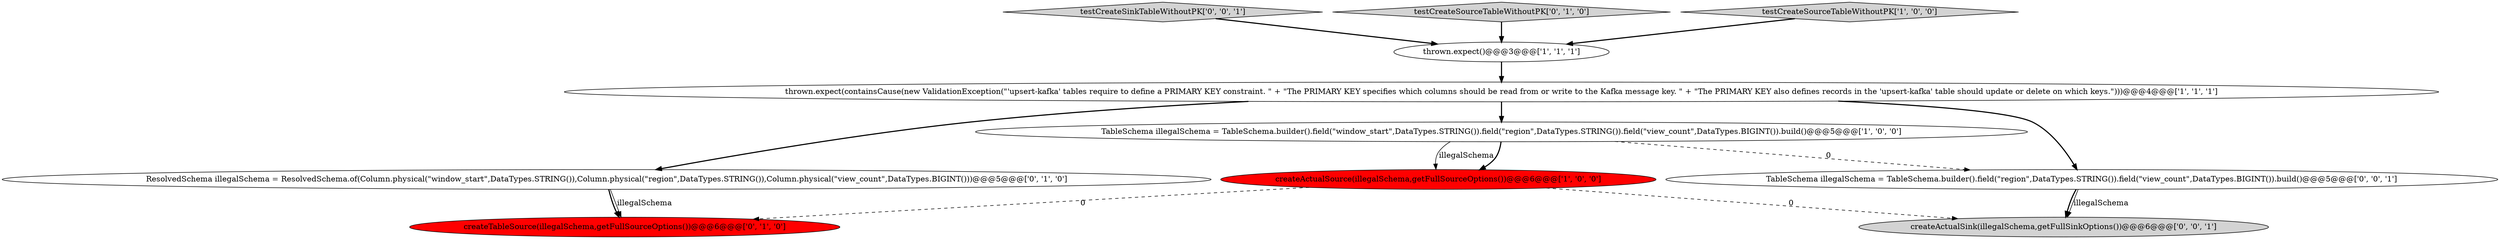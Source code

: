 digraph {
9 [style = filled, label = "testCreateSinkTableWithoutPK['0', '0', '1']", fillcolor = lightgray, shape = diamond image = "AAA0AAABBB3BBB"];
1 [style = filled, label = "thrown.expect()@@@3@@@['1', '1', '1']", fillcolor = white, shape = ellipse image = "AAA0AAABBB1BBB"];
4 [style = filled, label = "thrown.expect(containsCause(new ValidationException(\"'upsert-kafka' tables require to define a PRIMARY KEY constraint. \" + \"The PRIMARY KEY specifies which columns should be read from or write to the Kafka message key. \" + \"The PRIMARY KEY also defines records in the 'upsert-kafka' table should update or delete on which keys.\")))@@@4@@@['1', '1', '1']", fillcolor = white, shape = ellipse image = "AAA0AAABBB1BBB"];
5 [style = filled, label = "testCreateSourceTableWithoutPK['0', '1', '0']", fillcolor = lightgray, shape = diamond image = "AAA0AAABBB2BBB"];
7 [style = filled, label = "createTableSource(illegalSchema,getFullSourceOptions())@@@6@@@['0', '1', '0']", fillcolor = red, shape = ellipse image = "AAA1AAABBB2BBB"];
8 [style = filled, label = "TableSchema illegalSchema = TableSchema.builder().field(\"region\",DataTypes.STRING()).field(\"view_count\",DataTypes.BIGINT()).build()@@@5@@@['0', '0', '1']", fillcolor = white, shape = ellipse image = "AAA0AAABBB3BBB"];
3 [style = filled, label = "createActualSource(illegalSchema,getFullSourceOptions())@@@6@@@['1', '0', '0']", fillcolor = red, shape = ellipse image = "AAA1AAABBB1BBB"];
6 [style = filled, label = "ResolvedSchema illegalSchema = ResolvedSchema.of(Column.physical(\"window_start\",DataTypes.STRING()),Column.physical(\"region\",DataTypes.STRING()),Column.physical(\"view_count\",DataTypes.BIGINT()))@@@5@@@['0', '1', '0']", fillcolor = white, shape = ellipse image = "AAA0AAABBB2BBB"];
2 [style = filled, label = "TableSchema illegalSchema = TableSchema.builder().field(\"window_start\",DataTypes.STRING()).field(\"region\",DataTypes.STRING()).field(\"view_count\",DataTypes.BIGINT()).build()@@@5@@@['1', '0', '0']", fillcolor = white, shape = ellipse image = "AAA0AAABBB1BBB"];
0 [style = filled, label = "testCreateSourceTableWithoutPK['1', '0', '0']", fillcolor = lightgray, shape = diamond image = "AAA0AAABBB1BBB"];
10 [style = filled, label = "createActualSink(illegalSchema,getFullSinkOptions())@@@6@@@['0', '0', '1']", fillcolor = lightgray, shape = ellipse image = "AAA0AAABBB3BBB"];
4->8 [style = bold, label=""];
5->1 [style = bold, label=""];
8->10 [style = bold, label=""];
1->4 [style = bold, label=""];
6->7 [style = solid, label="illegalSchema"];
8->10 [style = solid, label="illegalSchema"];
3->10 [style = dashed, label="0"];
4->2 [style = bold, label=""];
2->3 [style = solid, label="illegalSchema"];
6->7 [style = bold, label=""];
9->1 [style = bold, label=""];
4->6 [style = bold, label=""];
3->7 [style = dashed, label="0"];
0->1 [style = bold, label=""];
2->8 [style = dashed, label="0"];
2->3 [style = bold, label=""];
}
